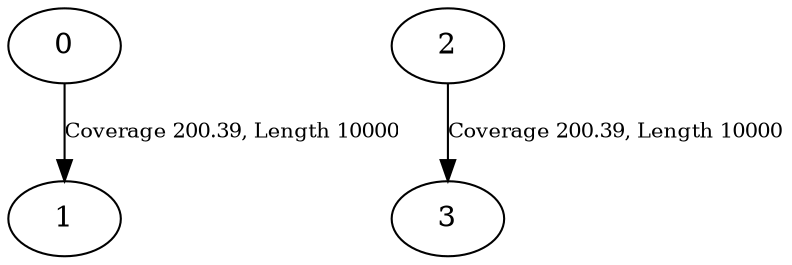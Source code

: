 strict digraph "" {
	0 -> 1	[fontsize=10,
		label="Coverage 200.39, Length 10000"];
	2 -> 3	[fontsize=10,
		label="Coverage 200.39, Length 10000"];
}
